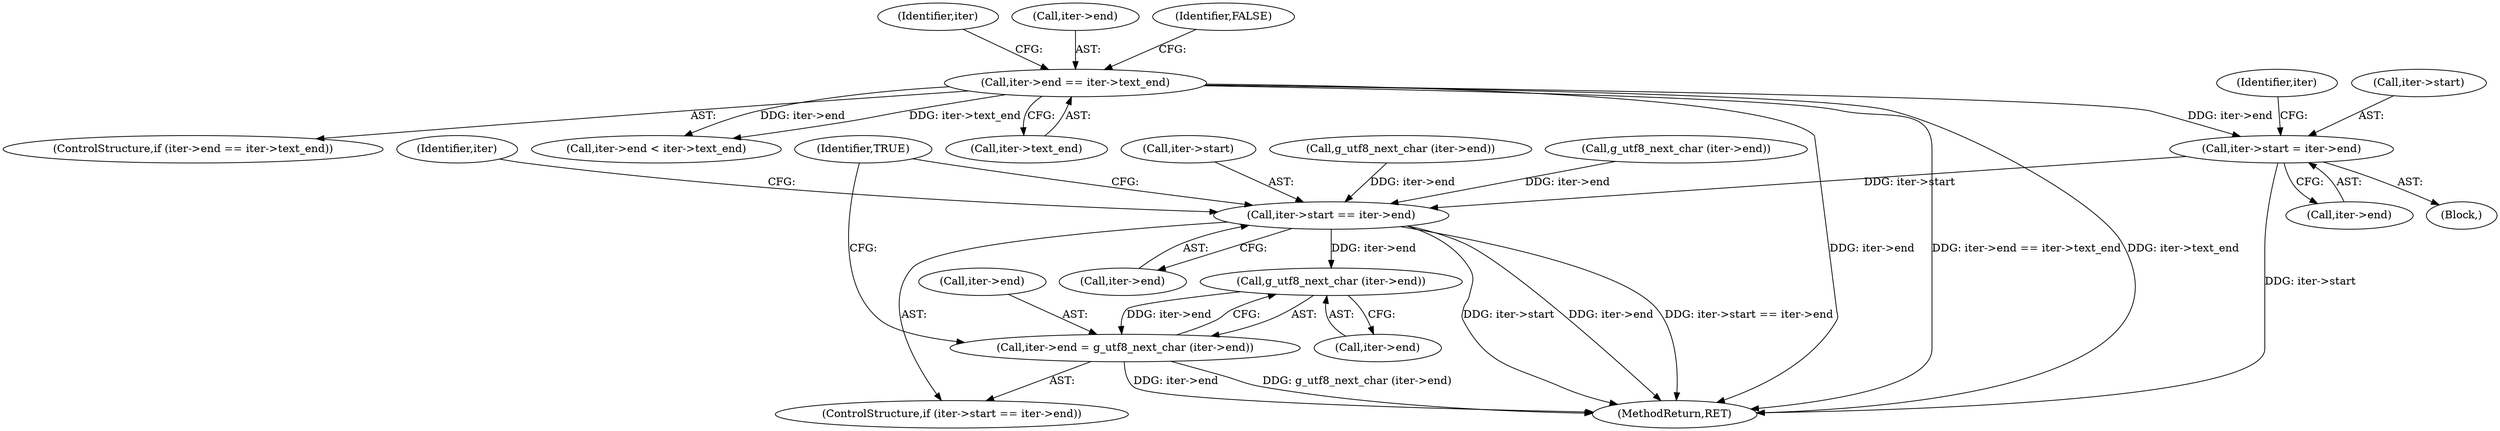 digraph "0_pango_71aaeaf020340412b8d012fe23a556c0420eda5f@pointer" {
"1000124" [label="(Call,iter->start = iter->end)"];
"1000115" [label="(Call,iter->end == iter->text_end)"];
"1000329" [label="(Call,iter->start == iter->end)"];
"1000340" [label="(Call,g_utf8_next_char (iter->end))"];
"1000336" [label="(Call,iter->end = g_utf8_next_char (iter->end))"];
"1000337" [label="(Call,iter->end)"];
"1000329" [label="(Call,iter->start == iter->end)"];
"1000126" [label="(Identifier,iter)"];
"1000116" [label="(Call,iter->end)"];
"1000124" [label="(Call,iter->start = iter->end)"];
"1000340" [label="(Call,g_utf8_next_char (iter->end))"];
"1000354" [label="(MethodReturn,RET)"];
"1000119" [label="(Call,iter->text_end)"];
"1000134" [label="(Identifier,iter)"];
"1000330" [label="(Call,iter->start)"];
"1000123" [label="(Identifier,FALSE)"];
"1000341" [label="(Call,iter->end)"];
"1000336" [label="(Call,iter->end = g_utf8_next_char (iter->end))"];
"1000128" [label="(Call,iter->end)"];
"1000333" [label="(Call,iter->end)"];
"1000218" [label="(Call,g_utf8_next_char (iter->end))"];
"1000125" [label="(Call,iter->start)"];
"1000114" [label="(ControlStructure,if (iter->end == iter->text_end))"];
"1000345" [label="(Identifier,TRUE)"];
"1000115" [label="(Call,iter->end == iter->text_end)"];
"1000328" [label="(ControlStructure,if (iter->start == iter->end))"];
"1000230" [label="(Call,g_utf8_next_char (iter->end))"];
"1000109" [label="(Block,)"];
"1000132" [label="(Call,iter->end < iter->text_end)"];
"1000338" [label="(Identifier,iter)"];
"1000124" -> "1000109"  [label="AST: "];
"1000124" -> "1000128"  [label="CFG: "];
"1000125" -> "1000124"  [label="AST: "];
"1000128" -> "1000124"  [label="AST: "];
"1000134" -> "1000124"  [label="CFG: "];
"1000124" -> "1000354"  [label="DDG: iter->start"];
"1000115" -> "1000124"  [label="DDG: iter->end"];
"1000124" -> "1000329"  [label="DDG: iter->start"];
"1000115" -> "1000114"  [label="AST: "];
"1000115" -> "1000119"  [label="CFG: "];
"1000116" -> "1000115"  [label="AST: "];
"1000119" -> "1000115"  [label="AST: "];
"1000123" -> "1000115"  [label="CFG: "];
"1000126" -> "1000115"  [label="CFG: "];
"1000115" -> "1000354"  [label="DDG: iter->end == iter->text_end"];
"1000115" -> "1000354"  [label="DDG: iter->text_end"];
"1000115" -> "1000354"  [label="DDG: iter->end"];
"1000115" -> "1000132"  [label="DDG: iter->end"];
"1000115" -> "1000132"  [label="DDG: iter->text_end"];
"1000329" -> "1000328"  [label="AST: "];
"1000329" -> "1000333"  [label="CFG: "];
"1000330" -> "1000329"  [label="AST: "];
"1000333" -> "1000329"  [label="AST: "];
"1000338" -> "1000329"  [label="CFG: "];
"1000345" -> "1000329"  [label="CFG: "];
"1000329" -> "1000354"  [label="DDG: iter->start"];
"1000329" -> "1000354"  [label="DDG: iter->end"];
"1000329" -> "1000354"  [label="DDG: iter->start == iter->end"];
"1000218" -> "1000329"  [label="DDG: iter->end"];
"1000230" -> "1000329"  [label="DDG: iter->end"];
"1000329" -> "1000340"  [label="DDG: iter->end"];
"1000340" -> "1000336"  [label="AST: "];
"1000340" -> "1000341"  [label="CFG: "];
"1000341" -> "1000340"  [label="AST: "];
"1000336" -> "1000340"  [label="CFG: "];
"1000340" -> "1000336"  [label="DDG: iter->end"];
"1000336" -> "1000328"  [label="AST: "];
"1000337" -> "1000336"  [label="AST: "];
"1000345" -> "1000336"  [label="CFG: "];
"1000336" -> "1000354"  [label="DDG: g_utf8_next_char (iter->end)"];
"1000336" -> "1000354"  [label="DDG: iter->end"];
}
